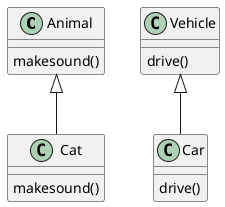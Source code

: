 @startuml

class Animal{
    makesound()
}
class Cat extends Animal{
    makesound()
}

class Vehicle{
    drive()
}
class Car extends Vehicle{
    drive()
}
@enduml